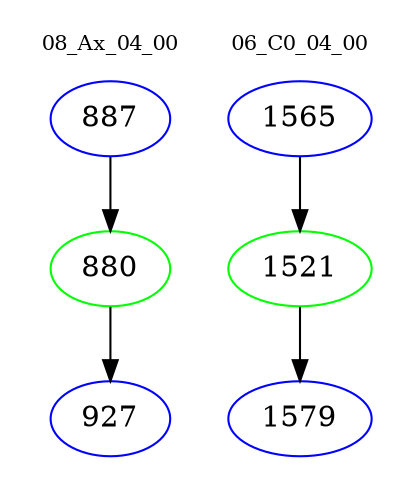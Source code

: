digraph{
subgraph cluster_0 {
color = white
label = "08_Ax_04_00";
fontsize=10;
T0_887 [label="887", color="blue"]
T0_887 -> T0_880 [color="black"]
T0_880 [label="880", color="green"]
T0_880 -> T0_927 [color="black"]
T0_927 [label="927", color="blue"]
}
subgraph cluster_1 {
color = white
label = "06_C0_04_00";
fontsize=10;
T1_1565 [label="1565", color="blue"]
T1_1565 -> T1_1521 [color="black"]
T1_1521 [label="1521", color="green"]
T1_1521 -> T1_1579 [color="black"]
T1_1579 [label="1579", color="blue"]
}
}
